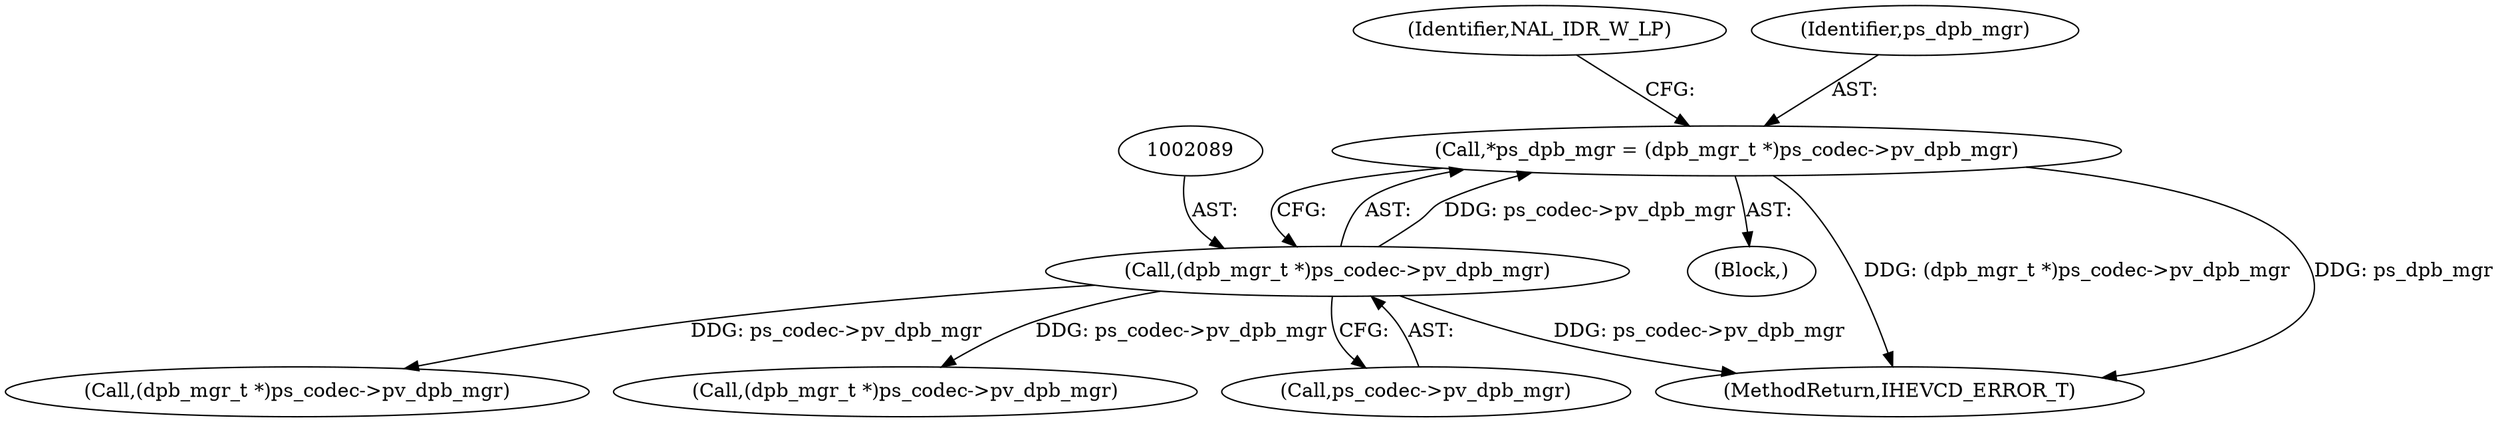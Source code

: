 digraph "0_Android_7c9be319a279654e55a6d757265f88c61a16a4d5@pointer" {
"1002086" [label="(Call,*ps_dpb_mgr = (dpb_mgr_t *)ps_codec->pv_dpb_mgr)"];
"1002088" [label="(Call,(dpb_mgr_t *)ps_codec->pv_dpb_mgr)"];
"1002084" [label="(Block,)"];
"1002097" [label="(Identifier,NAL_IDR_W_LP)"];
"1002685" [label="(MethodReturn,IHEVCD_ERROR_T)"];
"1002291" [label="(Call,(dpb_mgr_t *)ps_codec->pv_dpb_mgr)"];
"1002087" [label="(Identifier,ps_dpb_mgr)"];
"1002162" [label="(Call,(dpb_mgr_t *)ps_codec->pv_dpb_mgr)"];
"1002090" [label="(Call,ps_codec->pv_dpb_mgr)"];
"1002088" [label="(Call,(dpb_mgr_t *)ps_codec->pv_dpb_mgr)"];
"1002086" [label="(Call,*ps_dpb_mgr = (dpb_mgr_t *)ps_codec->pv_dpb_mgr)"];
"1002086" -> "1002084"  [label="AST: "];
"1002086" -> "1002088"  [label="CFG: "];
"1002087" -> "1002086"  [label="AST: "];
"1002088" -> "1002086"  [label="AST: "];
"1002097" -> "1002086"  [label="CFG: "];
"1002086" -> "1002685"  [label="DDG: (dpb_mgr_t *)ps_codec->pv_dpb_mgr"];
"1002086" -> "1002685"  [label="DDG: ps_dpb_mgr"];
"1002088" -> "1002086"  [label="DDG: ps_codec->pv_dpb_mgr"];
"1002088" -> "1002090"  [label="CFG: "];
"1002089" -> "1002088"  [label="AST: "];
"1002090" -> "1002088"  [label="AST: "];
"1002088" -> "1002685"  [label="DDG: ps_codec->pv_dpb_mgr"];
"1002088" -> "1002162"  [label="DDG: ps_codec->pv_dpb_mgr"];
"1002088" -> "1002291"  [label="DDG: ps_codec->pv_dpb_mgr"];
}
